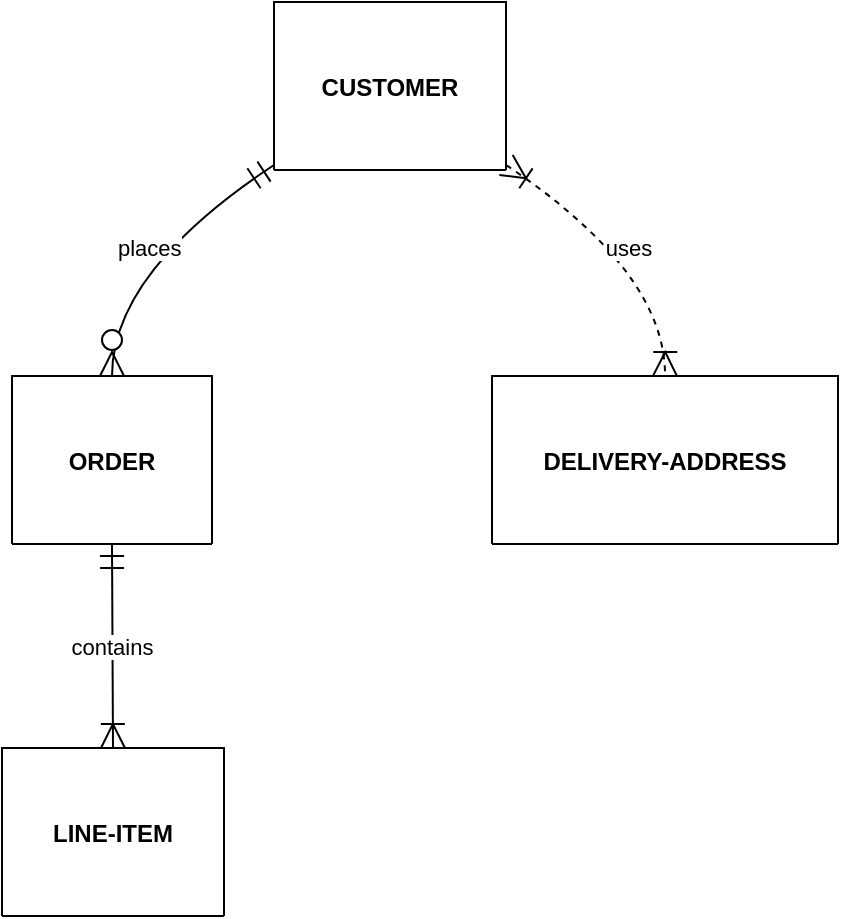 <mxfile version="28.2.3">
  <diagram name="Page-1" id="3Z-iWC7ABVQeXeQKrNif">
    <mxGraphModel>
      <root>
        <mxCell id="0" />
        <mxCell id="1" parent="0" />
        <mxCell id="2" value="CUSTOMER" style="shape=table;startSize=84;container=1;collapsible=0;childLayout=tableLayout;fixedRows=1;rowLines=1;fontStyle=1;align=center;resizeLast=1;" vertex="1" parent="1">
          <mxGeometry x="144" y="8" width="116" height="84" as="geometry" />
        </mxCell>
        <mxCell id="3" value="ORDER" style="shape=table;startSize=84;container=1;collapsible=0;childLayout=tableLayout;fixedRows=1;rowLines=1;fontStyle=1;align=center;resizeLast=1;" vertex="1" parent="1">
          <mxGeometry x="13" y="195" width="100" height="84" as="geometry" />
        </mxCell>
        <mxCell id="4" value="LINE-ITEM" style="shape=table;startSize=84;container=1;collapsible=0;childLayout=tableLayout;fixedRows=1;rowLines=1;fontStyle=1;align=center;resizeLast=1;" vertex="1" parent="1">
          <mxGeometry x="8" y="381" width="111" height="84" as="geometry" />
        </mxCell>
        <mxCell id="5" value="DELIVERY-ADDRESS" style="shape=table;startSize=84;container=1;collapsible=0;childLayout=tableLayout;fixedRows=1;rowLines=1;fontStyle=1;align=center;resizeLast=1;" vertex="1" parent="1">
          <mxGeometry x="253" y="195" width="173" height="84" as="geometry" />
        </mxCell>
        <mxCell id="6" value="places" style="curved=1;startArrow=ERmandOne;startSize=10;;endArrow=ERzeroToMany;endSize=10;;exitX=0;exitY=0.97;entryX=0.5;entryY=-0.01;" edge="1" parent="1" source="2" target="3">
          <mxGeometry relative="1" as="geometry">
            <Array as="points">
              <mxPoint x="63" y="143" />
            </Array>
          </mxGeometry>
        </mxCell>
        <mxCell id="7" value="contains" style="curved=1;startArrow=ERmandOne;startSize=10;;endArrow=ERoneToMany;endSize=10;;exitX=0.5;exitY=0.99;entryX=0.5;entryY=0;" edge="1" parent="1" source="3" target="4">
          <mxGeometry relative="1" as="geometry">
            <Array as="points" />
          </mxGeometry>
        </mxCell>
        <mxCell id="8" value="uses" style="curved=1;dashed=1;startArrow=ERoneToMany;startSize=10;;endArrow=ERoneToMany;endSize=10;;exitX=1;exitY=0.97;entryX=0.5;entryY=-0.01;" edge="1" parent="1" source="2" target="5">
          <mxGeometry relative="1" as="geometry">
            <Array as="points">
              <mxPoint x="340" y="143" />
            </Array>
          </mxGeometry>
        </mxCell>
      </root>
    </mxGraphModel>
  </diagram>
</mxfile>
